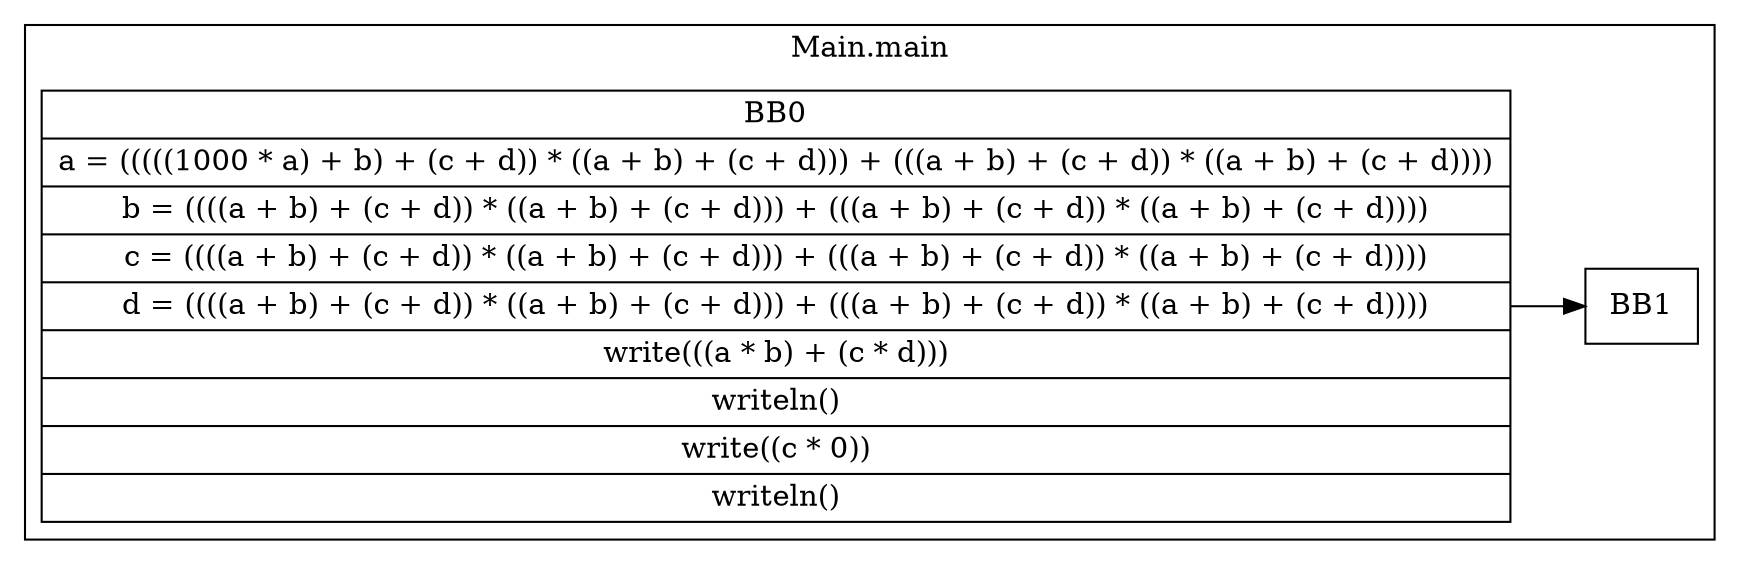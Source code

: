 digraph G {
  graph [ rankdir = "LR" ];
  subgraph cluster_0 {
    label = "Main.main"
    M0_BB0 [
      shape="record"
      label="BB0|a = (((((1000 * a) + b) + (c + d)) * ((a + b) + (c + d))) + (((a + b) + (c + d)) * ((a + b) + (c + d))))|b = ((((a + b) + (c + d)) * ((a + b) + (c + d))) + (((a + b) + (c + d)) * ((a + b) + (c + d))))|c = ((((a + b) + (c + d)) * ((a + b) + (c + d))) + (((a + b) + (c + d)) * ((a + b) + (c + d))))|d = ((((a + b) + (c + d)) * ((a + b) + (c + d))) + (((a + b) + (c + d)) * ((a + b) + (c + d))))|write(((a * b) + (c * d)))|writeln()|write((c * 0))|writeln()"
    ];
    M0_BB0 -> M0_BB1;
    M0_BB1 [
      shape="record"
      label="BB1"
    ];
  }
}

